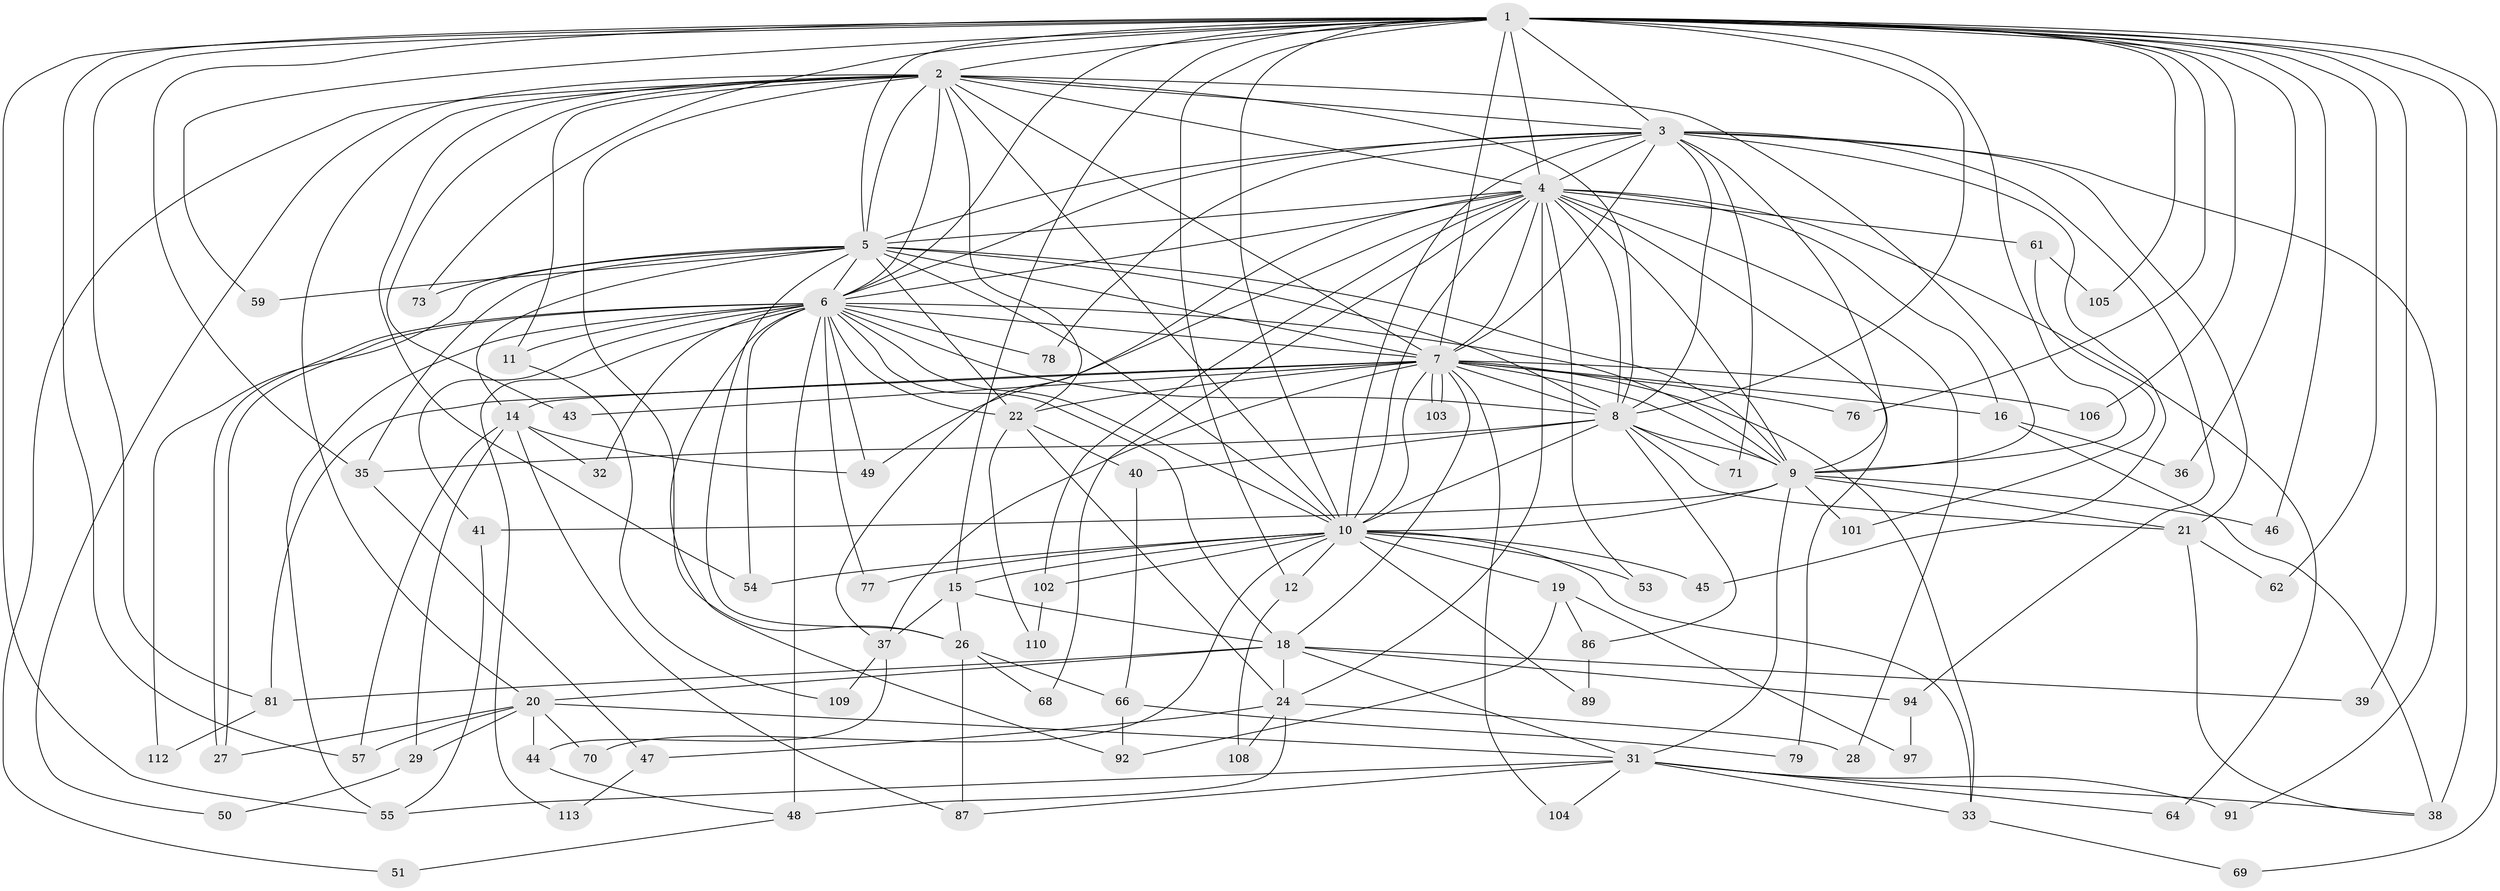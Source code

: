 // Generated by graph-tools (version 1.1) at 2025/23/03/03/25 07:23:41]
// undirected, 81 vertices, 207 edges
graph export_dot {
graph [start="1"]
  node [color=gray90,style=filled];
  1 [super="+96"];
  2 [super="+34"];
  3 [super="+13"];
  4 [super="+25"];
  5 [super="+88"];
  6 [super="+63"];
  7 [super="+42"];
  8 [super="+23"];
  9 [super="+107"];
  10 [super="+17"];
  11;
  12;
  14 [super="+114"];
  15 [super="+93"];
  16 [super="+100"];
  18 [super="+74"];
  19;
  20 [super="+30"];
  21 [super="+60"];
  22 [super="+83"];
  24 [super="+111"];
  26 [super="+67"];
  27 [super="+80"];
  28;
  29;
  31 [super="+85"];
  32;
  33 [super="+56"];
  35;
  36;
  37 [super="+58"];
  38 [super="+65"];
  39;
  40;
  41;
  43;
  44 [super="+52"];
  45;
  46;
  47 [super="+90"];
  48 [super="+98"];
  49 [super="+72"];
  50;
  51;
  53;
  54;
  55 [super="+75"];
  57 [super="+82"];
  59;
  61;
  62;
  64;
  66 [super="+99"];
  68;
  69;
  70;
  71;
  73;
  76;
  77;
  78;
  79;
  81 [super="+84"];
  86;
  87;
  89;
  91;
  92 [super="+95"];
  94;
  97;
  101;
  102;
  103;
  104;
  105;
  106;
  108;
  109;
  110;
  112;
  113;
  1 -- 2;
  1 -- 3;
  1 -- 4;
  1 -- 5;
  1 -- 6;
  1 -- 7;
  1 -- 8;
  1 -- 9;
  1 -- 10;
  1 -- 12;
  1 -- 15;
  1 -- 36;
  1 -- 38;
  1 -- 39;
  1 -- 46;
  1 -- 57;
  1 -- 59;
  1 -- 62;
  1 -- 69;
  1 -- 73;
  1 -- 76;
  1 -- 106;
  1 -- 35;
  1 -- 105;
  1 -- 81;
  1 -- 55;
  2 -- 3;
  2 -- 4 [weight=2];
  2 -- 5;
  2 -- 6;
  2 -- 7 [weight=2];
  2 -- 8;
  2 -- 9;
  2 -- 10;
  2 -- 11;
  2 -- 20 [weight=2];
  2 -- 26;
  2 -- 43;
  2 -- 50;
  2 -- 51;
  2 -- 54;
  2 -- 22;
  3 -- 4;
  3 -- 5;
  3 -- 6;
  3 -- 7;
  3 -- 8;
  3 -- 9;
  3 -- 10;
  3 -- 21;
  3 -- 45;
  3 -- 78;
  3 -- 94;
  3 -- 91;
  3 -- 71;
  4 -- 5;
  4 -- 6;
  4 -- 7;
  4 -- 8;
  4 -- 9;
  4 -- 10;
  4 -- 16;
  4 -- 37;
  4 -- 61 [weight=2];
  4 -- 68;
  4 -- 79 [weight=2];
  4 -- 102;
  4 -- 64;
  4 -- 49;
  4 -- 53;
  4 -- 24;
  4 -- 28;
  5 -- 6;
  5 -- 7;
  5 -- 8;
  5 -- 9 [weight=2];
  5 -- 10;
  5 -- 14;
  5 -- 22;
  5 -- 26;
  5 -- 35;
  5 -- 59;
  5 -- 73;
  5 -- 112;
  6 -- 7;
  6 -- 8;
  6 -- 9;
  6 -- 10;
  6 -- 11;
  6 -- 18;
  6 -- 27;
  6 -- 27;
  6 -- 32;
  6 -- 41;
  6 -- 48 [weight=2];
  6 -- 49;
  6 -- 55;
  6 -- 77;
  6 -- 78;
  6 -- 92;
  6 -- 113;
  6 -- 22;
  6 -- 54;
  7 -- 8;
  7 -- 9;
  7 -- 10;
  7 -- 14;
  7 -- 16;
  7 -- 22;
  7 -- 43;
  7 -- 76;
  7 -- 81;
  7 -- 103;
  7 -- 103;
  7 -- 106;
  7 -- 104;
  7 -- 18;
  7 -- 37;
  7 -- 33;
  8 -- 9;
  8 -- 10;
  8 -- 21 [weight=2];
  8 -- 35;
  8 -- 40;
  8 -- 71;
  8 -- 86;
  9 -- 10;
  9 -- 41;
  9 -- 46;
  9 -- 101;
  9 -- 21;
  9 -- 31;
  10 -- 12 [weight=2];
  10 -- 15;
  10 -- 19 [weight=2];
  10 -- 33;
  10 -- 45;
  10 -- 53;
  10 -- 54;
  10 -- 70;
  10 -- 77;
  10 -- 89;
  10 -- 102;
  11 -- 109;
  12 -- 108;
  14 -- 29;
  14 -- 32;
  14 -- 57;
  14 -- 49;
  14 -- 87;
  15 -- 18;
  15 -- 37;
  15 -- 26;
  16 -- 36;
  16 -- 38;
  18 -- 20;
  18 -- 24;
  18 -- 31;
  18 -- 39;
  18 -- 81;
  18 -- 94;
  19 -- 86;
  19 -- 92;
  19 -- 97;
  20 -- 29;
  20 -- 44;
  20 -- 27;
  20 -- 70;
  20 -- 31;
  20 -- 57;
  21 -- 62;
  21 -- 38;
  22 -- 24;
  22 -- 40;
  22 -- 110;
  24 -- 28;
  24 -- 47 [weight=2];
  24 -- 48;
  24 -- 108;
  26 -- 66 [weight=2];
  26 -- 87;
  26 -- 68;
  29 -- 50;
  31 -- 33;
  31 -- 38;
  31 -- 64;
  31 -- 87;
  31 -- 91;
  31 -- 104;
  31 -- 55;
  33 -- 69;
  35 -- 47;
  37 -- 44;
  37 -- 109;
  40 -- 66;
  41 -- 55;
  44 -- 48;
  47 -- 113;
  48 -- 51;
  61 -- 101;
  61 -- 105;
  66 -- 92;
  66 -- 79;
  81 -- 112;
  86 -- 89;
  94 -- 97;
  102 -- 110;
}
